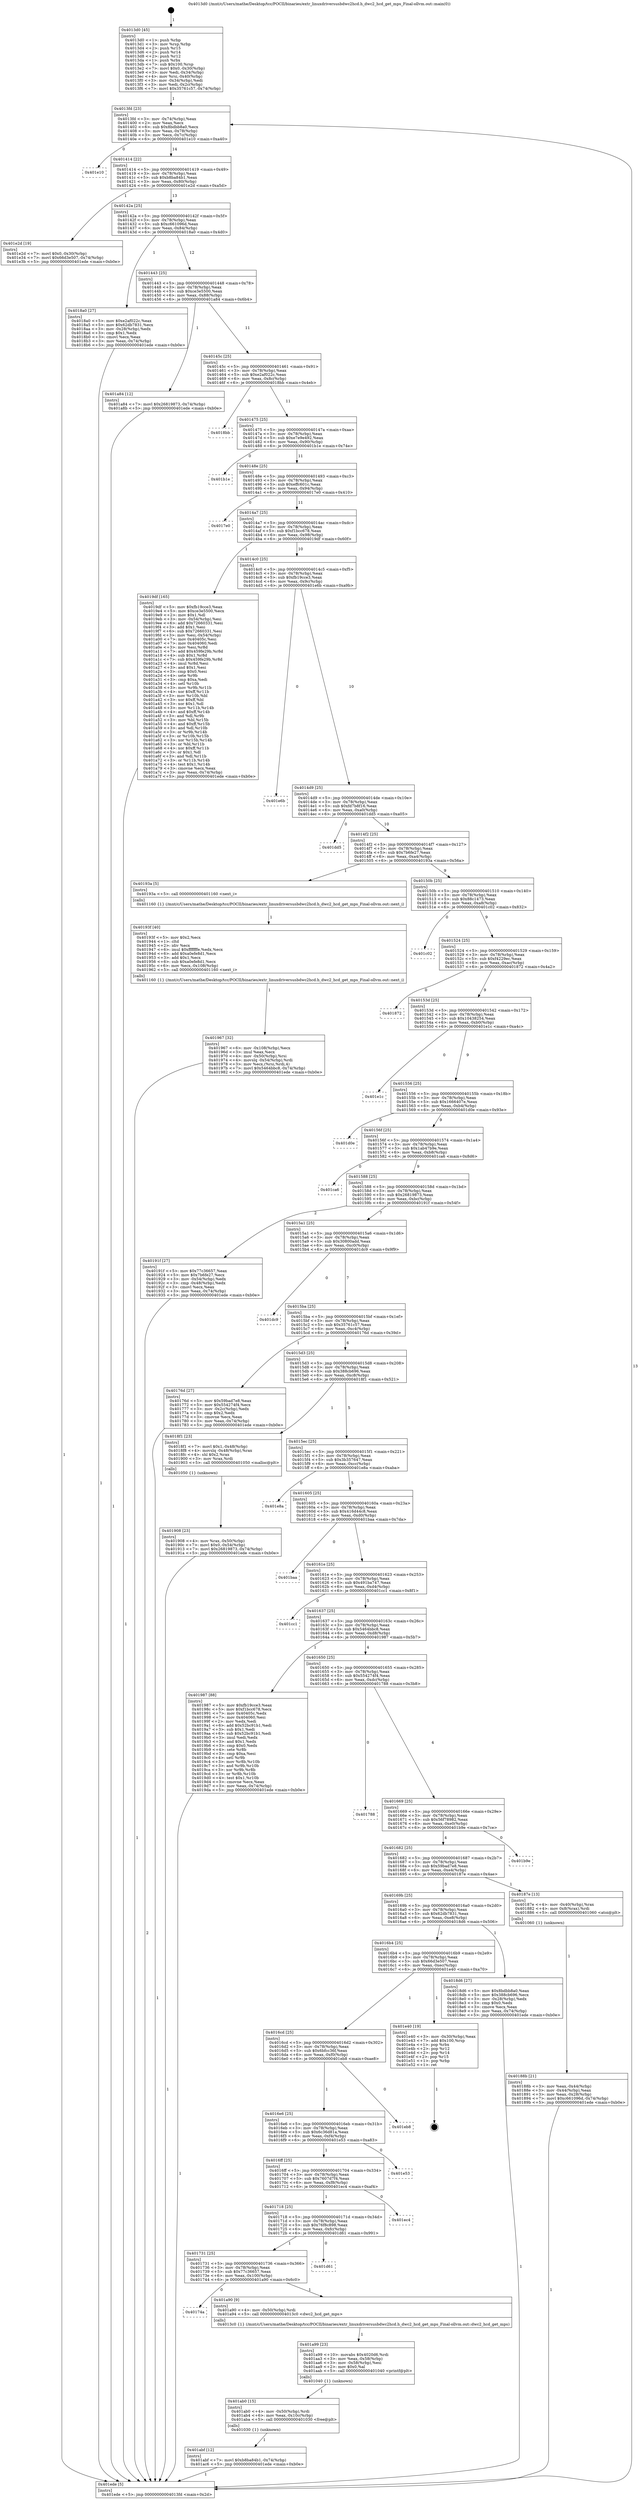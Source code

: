 digraph "0x4013d0" {
  label = "0x4013d0 (/mnt/c/Users/mathe/Desktop/tcc/POCII/binaries/extr_linuxdriversusbdwc2hcd.h_dwc2_hcd_get_mps_Final-ollvm.out::main(0))"
  labelloc = "t"
  node[shape=record]

  Entry [label="",width=0.3,height=0.3,shape=circle,fillcolor=black,style=filled]
  "0x4013fd" [label="{
     0x4013fd [23]\l
     | [instrs]\l
     &nbsp;&nbsp;0x4013fd \<+3\>: mov -0x74(%rbp),%eax\l
     &nbsp;&nbsp;0x401400 \<+2\>: mov %eax,%ecx\l
     &nbsp;&nbsp;0x401402 \<+6\>: sub $0x8bdbb8a0,%ecx\l
     &nbsp;&nbsp;0x401408 \<+3\>: mov %eax,-0x78(%rbp)\l
     &nbsp;&nbsp;0x40140b \<+3\>: mov %ecx,-0x7c(%rbp)\l
     &nbsp;&nbsp;0x40140e \<+6\>: je 0000000000401e10 \<main+0xa40\>\l
  }"]
  "0x401e10" [label="{
     0x401e10\l
  }", style=dashed]
  "0x401414" [label="{
     0x401414 [22]\l
     | [instrs]\l
     &nbsp;&nbsp;0x401414 \<+5\>: jmp 0000000000401419 \<main+0x49\>\l
     &nbsp;&nbsp;0x401419 \<+3\>: mov -0x78(%rbp),%eax\l
     &nbsp;&nbsp;0x40141c \<+5\>: sub $0xb8ba84b1,%eax\l
     &nbsp;&nbsp;0x401421 \<+3\>: mov %eax,-0x80(%rbp)\l
     &nbsp;&nbsp;0x401424 \<+6\>: je 0000000000401e2d \<main+0xa5d\>\l
  }"]
  Exit [label="",width=0.3,height=0.3,shape=circle,fillcolor=black,style=filled,peripheries=2]
  "0x401e2d" [label="{
     0x401e2d [19]\l
     | [instrs]\l
     &nbsp;&nbsp;0x401e2d \<+7\>: movl $0x0,-0x30(%rbp)\l
     &nbsp;&nbsp;0x401e34 \<+7\>: movl $0x66d3e507,-0x74(%rbp)\l
     &nbsp;&nbsp;0x401e3b \<+5\>: jmp 0000000000401ede \<main+0xb0e\>\l
  }"]
  "0x40142a" [label="{
     0x40142a [25]\l
     | [instrs]\l
     &nbsp;&nbsp;0x40142a \<+5\>: jmp 000000000040142f \<main+0x5f\>\l
     &nbsp;&nbsp;0x40142f \<+3\>: mov -0x78(%rbp),%eax\l
     &nbsp;&nbsp;0x401432 \<+5\>: sub $0xc661096d,%eax\l
     &nbsp;&nbsp;0x401437 \<+6\>: mov %eax,-0x84(%rbp)\l
     &nbsp;&nbsp;0x40143d \<+6\>: je 00000000004018a0 \<main+0x4d0\>\l
  }"]
  "0x401abf" [label="{
     0x401abf [12]\l
     | [instrs]\l
     &nbsp;&nbsp;0x401abf \<+7\>: movl $0xb8ba84b1,-0x74(%rbp)\l
     &nbsp;&nbsp;0x401ac6 \<+5\>: jmp 0000000000401ede \<main+0xb0e\>\l
  }"]
  "0x4018a0" [label="{
     0x4018a0 [27]\l
     | [instrs]\l
     &nbsp;&nbsp;0x4018a0 \<+5\>: mov $0xe2af022c,%eax\l
     &nbsp;&nbsp;0x4018a5 \<+5\>: mov $0x62db7831,%ecx\l
     &nbsp;&nbsp;0x4018aa \<+3\>: mov -0x28(%rbp),%edx\l
     &nbsp;&nbsp;0x4018ad \<+3\>: cmp $0x1,%edx\l
     &nbsp;&nbsp;0x4018b0 \<+3\>: cmovl %ecx,%eax\l
     &nbsp;&nbsp;0x4018b3 \<+3\>: mov %eax,-0x74(%rbp)\l
     &nbsp;&nbsp;0x4018b6 \<+5\>: jmp 0000000000401ede \<main+0xb0e\>\l
  }"]
  "0x401443" [label="{
     0x401443 [25]\l
     | [instrs]\l
     &nbsp;&nbsp;0x401443 \<+5\>: jmp 0000000000401448 \<main+0x78\>\l
     &nbsp;&nbsp;0x401448 \<+3\>: mov -0x78(%rbp),%eax\l
     &nbsp;&nbsp;0x40144b \<+5\>: sub $0xce3e5500,%eax\l
     &nbsp;&nbsp;0x401450 \<+6\>: mov %eax,-0x88(%rbp)\l
     &nbsp;&nbsp;0x401456 \<+6\>: je 0000000000401a84 \<main+0x6b4\>\l
  }"]
  "0x401ab0" [label="{
     0x401ab0 [15]\l
     | [instrs]\l
     &nbsp;&nbsp;0x401ab0 \<+4\>: mov -0x50(%rbp),%rdi\l
     &nbsp;&nbsp;0x401ab4 \<+6\>: mov %eax,-0x10c(%rbp)\l
     &nbsp;&nbsp;0x401aba \<+5\>: call 0000000000401030 \<free@plt\>\l
     | [calls]\l
     &nbsp;&nbsp;0x401030 \{1\} (unknown)\l
  }"]
  "0x401a84" [label="{
     0x401a84 [12]\l
     | [instrs]\l
     &nbsp;&nbsp;0x401a84 \<+7\>: movl $0x26819873,-0x74(%rbp)\l
     &nbsp;&nbsp;0x401a8b \<+5\>: jmp 0000000000401ede \<main+0xb0e\>\l
  }"]
  "0x40145c" [label="{
     0x40145c [25]\l
     | [instrs]\l
     &nbsp;&nbsp;0x40145c \<+5\>: jmp 0000000000401461 \<main+0x91\>\l
     &nbsp;&nbsp;0x401461 \<+3\>: mov -0x78(%rbp),%eax\l
     &nbsp;&nbsp;0x401464 \<+5\>: sub $0xe2af022c,%eax\l
     &nbsp;&nbsp;0x401469 \<+6\>: mov %eax,-0x8c(%rbp)\l
     &nbsp;&nbsp;0x40146f \<+6\>: je 00000000004018bb \<main+0x4eb\>\l
  }"]
  "0x401a99" [label="{
     0x401a99 [23]\l
     | [instrs]\l
     &nbsp;&nbsp;0x401a99 \<+10\>: movabs $0x4020d6,%rdi\l
     &nbsp;&nbsp;0x401aa3 \<+3\>: mov %eax,-0x58(%rbp)\l
     &nbsp;&nbsp;0x401aa6 \<+3\>: mov -0x58(%rbp),%esi\l
     &nbsp;&nbsp;0x401aa9 \<+2\>: mov $0x0,%al\l
     &nbsp;&nbsp;0x401aab \<+5\>: call 0000000000401040 \<printf@plt\>\l
     | [calls]\l
     &nbsp;&nbsp;0x401040 \{1\} (unknown)\l
  }"]
  "0x4018bb" [label="{
     0x4018bb\l
  }", style=dashed]
  "0x401475" [label="{
     0x401475 [25]\l
     | [instrs]\l
     &nbsp;&nbsp;0x401475 \<+5\>: jmp 000000000040147a \<main+0xaa\>\l
     &nbsp;&nbsp;0x40147a \<+3\>: mov -0x78(%rbp),%eax\l
     &nbsp;&nbsp;0x40147d \<+5\>: sub $0xe7e9e492,%eax\l
     &nbsp;&nbsp;0x401482 \<+6\>: mov %eax,-0x90(%rbp)\l
     &nbsp;&nbsp;0x401488 \<+6\>: je 0000000000401b1e \<main+0x74e\>\l
  }"]
  "0x40174a" [label="{
     0x40174a\l
  }", style=dashed]
  "0x401b1e" [label="{
     0x401b1e\l
  }", style=dashed]
  "0x40148e" [label="{
     0x40148e [25]\l
     | [instrs]\l
     &nbsp;&nbsp;0x40148e \<+5\>: jmp 0000000000401493 \<main+0xc3\>\l
     &nbsp;&nbsp;0x401493 \<+3\>: mov -0x78(%rbp),%eax\l
     &nbsp;&nbsp;0x401496 \<+5\>: sub $0xeffc601c,%eax\l
     &nbsp;&nbsp;0x40149b \<+6\>: mov %eax,-0x94(%rbp)\l
     &nbsp;&nbsp;0x4014a1 \<+6\>: je 00000000004017e0 \<main+0x410\>\l
  }"]
  "0x401a90" [label="{
     0x401a90 [9]\l
     | [instrs]\l
     &nbsp;&nbsp;0x401a90 \<+4\>: mov -0x50(%rbp),%rdi\l
     &nbsp;&nbsp;0x401a94 \<+5\>: call 00000000004013c0 \<dwc2_hcd_get_mps\>\l
     | [calls]\l
     &nbsp;&nbsp;0x4013c0 \{1\} (/mnt/c/Users/mathe/Desktop/tcc/POCII/binaries/extr_linuxdriversusbdwc2hcd.h_dwc2_hcd_get_mps_Final-ollvm.out::dwc2_hcd_get_mps)\l
  }"]
  "0x4017e0" [label="{
     0x4017e0\l
  }", style=dashed]
  "0x4014a7" [label="{
     0x4014a7 [25]\l
     | [instrs]\l
     &nbsp;&nbsp;0x4014a7 \<+5\>: jmp 00000000004014ac \<main+0xdc\>\l
     &nbsp;&nbsp;0x4014ac \<+3\>: mov -0x78(%rbp),%eax\l
     &nbsp;&nbsp;0x4014af \<+5\>: sub $0xf1bcc678,%eax\l
     &nbsp;&nbsp;0x4014b4 \<+6\>: mov %eax,-0x98(%rbp)\l
     &nbsp;&nbsp;0x4014ba \<+6\>: je 00000000004019df \<main+0x60f\>\l
  }"]
  "0x401731" [label="{
     0x401731 [25]\l
     | [instrs]\l
     &nbsp;&nbsp;0x401731 \<+5\>: jmp 0000000000401736 \<main+0x366\>\l
     &nbsp;&nbsp;0x401736 \<+3\>: mov -0x78(%rbp),%eax\l
     &nbsp;&nbsp;0x401739 \<+5\>: sub $0x77c36657,%eax\l
     &nbsp;&nbsp;0x40173e \<+6\>: mov %eax,-0x100(%rbp)\l
     &nbsp;&nbsp;0x401744 \<+6\>: je 0000000000401a90 \<main+0x6c0\>\l
  }"]
  "0x4019df" [label="{
     0x4019df [165]\l
     | [instrs]\l
     &nbsp;&nbsp;0x4019df \<+5\>: mov $0xfb19cce3,%eax\l
     &nbsp;&nbsp;0x4019e4 \<+5\>: mov $0xce3e5500,%ecx\l
     &nbsp;&nbsp;0x4019e9 \<+2\>: mov $0x1,%dl\l
     &nbsp;&nbsp;0x4019eb \<+3\>: mov -0x54(%rbp),%esi\l
     &nbsp;&nbsp;0x4019ee \<+6\>: add $0x72660331,%esi\l
     &nbsp;&nbsp;0x4019f4 \<+3\>: add $0x1,%esi\l
     &nbsp;&nbsp;0x4019f7 \<+6\>: sub $0x72660331,%esi\l
     &nbsp;&nbsp;0x4019fd \<+3\>: mov %esi,-0x54(%rbp)\l
     &nbsp;&nbsp;0x401a00 \<+7\>: mov 0x40405c,%esi\l
     &nbsp;&nbsp;0x401a07 \<+7\>: mov 0x404060,%edi\l
     &nbsp;&nbsp;0x401a0e \<+3\>: mov %esi,%r8d\l
     &nbsp;&nbsp;0x401a11 \<+7\>: add $0x459fe29b,%r8d\l
     &nbsp;&nbsp;0x401a18 \<+4\>: sub $0x1,%r8d\l
     &nbsp;&nbsp;0x401a1c \<+7\>: sub $0x459fe29b,%r8d\l
     &nbsp;&nbsp;0x401a23 \<+4\>: imul %r8d,%esi\l
     &nbsp;&nbsp;0x401a27 \<+3\>: and $0x1,%esi\l
     &nbsp;&nbsp;0x401a2a \<+3\>: cmp $0x0,%esi\l
     &nbsp;&nbsp;0x401a2d \<+4\>: sete %r9b\l
     &nbsp;&nbsp;0x401a31 \<+3\>: cmp $0xa,%edi\l
     &nbsp;&nbsp;0x401a34 \<+4\>: setl %r10b\l
     &nbsp;&nbsp;0x401a38 \<+3\>: mov %r9b,%r11b\l
     &nbsp;&nbsp;0x401a3b \<+4\>: xor $0xff,%r11b\l
     &nbsp;&nbsp;0x401a3f \<+3\>: mov %r10b,%bl\l
     &nbsp;&nbsp;0x401a42 \<+3\>: xor $0xff,%bl\l
     &nbsp;&nbsp;0x401a45 \<+3\>: xor $0x1,%dl\l
     &nbsp;&nbsp;0x401a48 \<+3\>: mov %r11b,%r14b\l
     &nbsp;&nbsp;0x401a4b \<+4\>: and $0xff,%r14b\l
     &nbsp;&nbsp;0x401a4f \<+3\>: and %dl,%r9b\l
     &nbsp;&nbsp;0x401a52 \<+3\>: mov %bl,%r15b\l
     &nbsp;&nbsp;0x401a55 \<+4\>: and $0xff,%r15b\l
     &nbsp;&nbsp;0x401a59 \<+3\>: and %dl,%r10b\l
     &nbsp;&nbsp;0x401a5c \<+3\>: or %r9b,%r14b\l
     &nbsp;&nbsp;0x401a5f \<+3\>: or %r10b,%r15b\l
     &nbsp;&nbsp;0x401a62 \<+3\>: xor %r15b,%r14b\l
     &nbsp;&nbsp;0x401a65 \<+3\>: or %bl,%r11b\l
     &nbsp;&nbsp;0x401a68 \<+4\>: xor $0xff,%r11b\l
     &nbsp;&nbsp;0x401a6c \<+3\>: or $0x1,%dl\l
     &nbsp;&nbsp;0x401a6f \<+3\>: and %dl,%r11b\l
     &nbsp;&nbsp;0x401a72 \<+3\>: or %r11b,%r14b\l
     &nbsp;&nbsp;0x401a75 \<+4\>: test $0x1,%r14b\l
     &nbsp;&nbsp;0x401a79 \<+3\>: cmovne %ecx,%eax\l
     &nbsp;&nbsp;0x401a7c \<+3\>: mov %eax,-0x74(%rbp)\l
     &nbsp;&nbsp;0x401a7f \<+5\>: jmp 0000000000401ede \<main+0xb0e\>\l
  }"]
  "0x4014c0" [label="{
     0x4014c0 [25]\l
     | [instrs]\l
     &nbsp;&nbsp;0x4014c0 \<+5\>: jmp 00000000004014c5 \<main+0xf5\>\l
     &nbsp;&nbsp;0x4014c5 \<+3\>: mov -0x78(%rbp),%eax\l
     &nbsp;&nbsp;0x4014c8 \<+5\>: sub $0xfb19cce3,%eax\l
     &nbsp;&nbsp;0x4014cd \<+6\>: mov %eax,-0x9c(%rbp)\l
     &nbsp;&nbsp;0x4014d3 \<+6\>: je 0000000000401e6b \<main+0xa9b\>\l
  }"]
  "0x401d61" [label="{
     0x401d61\l
  }", style=dashed]
  "0x401e6b" [label="{
     0x401e6b\l
  }", style=dashed]
  "0x4014d9" [label="{
     0x4014d9 [25]\l
     | [instrs]\l
     &nbsp;&nbsp;0x4014d9 \<+5\>: jmp 00000000004014de \<main+0x10e\>\l
     &nbsp;&nbsp;0x4014de \<+3\>: mov -0x78(%rbp),%eax\l
     &nbsp;&nbsp;0x4014e1 \<+5\>: sub $0xfd7b8f16,%eax\l
     &nbsp;&nbsp;0x4014e6 \<+6\>: mov %eax,-0xa0(%rbp)\l
     &nbsp;&nbsp;0x4014ec \<+6\>: je 0000000000401dd5 \<main+0xa05\>\l
  }"]
  "0x401718" [label="{
     0x401718 [25]\l
     | [instrs]\l
     &nbsp;&nbsp;0x401718 \<+5\>: jmp 000000000040171d \<main+0x34d\>\l
     &nbsp;&nbsp;0x40171d \<+3\>: mov -0x78(%rbp),%eax\l
     &nbsp;&nbsp;0x401720 \<+5\>: sub $0x76f8c898,%eax\l
     &nbsp;&nbsp;0x401725 \<+6\>: mov %eax,-0xfc(%rbp)\l
     &nbsp;&nbsp;0x40172b \<+6\>: je 0000000000401d61 \<main+0x991\>\l
  }"]
  "0x401dd5" [label="{
     0x401dd5\l
  }", style=dashed]
  "0x4014f2" [label="{
     0x4014f2 [25]\l
     | [instrs]\l
     &nbsp;&nbsp;0x4014f2 \<+5\>: jmp 00000000004014f7 \<main+0x127\>\l
     &nbsp;&nbsp;0x4014f7 \<+3\>: mov -0x78(%rbp),%eax\l
     &nbsp;&nbsp;0x4014fa \<+5\>: sub $0x7b6fe27,%eax\l
     &nbsp;&nbsp;0x4014ff \<+6\>: mov %eax,-0xa4(%rbp)\l
     &nbsp;&nbsp;0x401505 \<+6\>: je 000000000040193a \<main+0x56a\>\l
  }"]
  "0x401ec4" [label="{
     0x401ec4\l
  }", style=dashed]
  "0x40193a" [label="{
     0x40193a [5]\l
     | [instrs]\l
     &nbsp;&nbsp;0x40193a \<+5\>: call 0000000000401160 \<next_i\>\l
     | [calls]\l
     &nbsp;&nbsp;0x401160 \{1\} (/mnt/c/Users/mathe/Desktop/tcc/POCII/binaries/extr_linuxdriversusbdwc2hcd.h_dwc2_hcd_get_mps_Final-ollvm.out::next_i)\l
  }"]
  "0x40150b" [label="{
     0x40150b [25]\l
     | [instrs]\l
     &nbsp;&nbsp;0x40150b \<+5\>: jmp 0000000000401510 \<main+0x140\>\l
     &nbsp;&nbsp;0x401510 \<+3\>: mov -0x78(%rbp),%eax\l
     &nbsp;&nbsp;0x401513 \<+5\>: sub $0x88c1473,%eax\l
     &nbsp;&nbsp;0x401518 \<+6\>: mov %eax,-0xa8(%rbp)\l
     &nbsp;&nbsp;0x40151e \<+6\>: je 0000000000401c02 \<main+0x832\>\l
  }"]
  "0x4016ff" [label="{
     0x4016ff [25]\l
     | [instrs]\l
     &nbsp;&nbsp;0x4016ff \<+5\>: jmp 0000000000401704 \<main+0x334\>\l
     &nbsp;&nbsp;0x401704 \<+3\>: mov -0x78(%rbp),%eax\l
     &nbsp;&nbsp;0x401707 \<+5\>: sub $0x7607d7f4,%eax\l
     &nbsp;&nbsp;0x40170c \<+6\>: mov %eax,-0xf8(%rbp)\l
     &nbsp;&nbsp;0x401712 \<+6\>: je 0000000000401ec4 \<main+0xaf4\>\l
  }"]
  "0x401c02" [label="{
     0x401c02\l
  }", style=dashed]
  "0x401524" [label="{
     0x401524 [25]\l
     | [instrs]\l
     &nbsp;&nbsp;0x401524 \<+5\>: jmp 0000000000401529 \<main+0x159\>\l
     &nbsp;&nbsp;0x401529 \<+3\>: mov -0x78(%rbp),%eax\l
     &nbsp;&nbsp;0x40152c \<+5\>: sub $0xf4229ec,%eax\l
     &nbsp;&nbsp;0x401531 \<+6\>: mov %eax,-0xac(%rbp)\l
     &nbsp;&nbsp;0x401537 \<+6\>: je 0000000000401872 \<main+0x4a2\>\l
  }"]
  "0x401e53" [label="{
     0x401e53\l
  }", style=dashed]
  "0x401872" [label="{
     0x401872\l
  }", style=dashed]
  "0x40153d" [label="{
     0x40153d [25]\l
     | [instrs]\l
     &nbsp;&nbsp;0x40153d \<+5\>: jmp 0000000000401542 \<main+0x172\>\l
     &nbsp;&nbsp;0x401542 \<+3\>: mov -0x78(%rbp),%eax\l
     &nbsp;&nbsp;0x401545 \<+5\>: sub $0x10438254,%eax\l
     &nbsp;&nbsp;0x40154a \<+6\>: mov %eax,-0xb0(%rbp)\l
     &nbsp;&nbsp;0x401550 \<+6\>: je 0000000000401e1c \<main+0xa4c\>\l
  }"]
  "0x4016e6" [label="{
     0x4016e6 [25]\l
     | [instrs]\l
     &nbsp;&nbsp;0x4016e6 \<+5\>: jmp 00000000004016eb \<main+0x31b\>\l
     &nbsp;&nbsp;0x4016eb \<+3\>: mov -0x78(%rbp),%eax\l
     &nbsp;&nbsp;0x4016ee \<+5\>: sub $0x6c36d81a,%eax\l
     &nbsp;&nbsp;0x4016f3 \<+6\>: mov %eax,-0xf4(%rbp)\l
     &nbsp;&nbsp;0x4016f9 \<+6\>: je 0000000000401e53 \<main+0xa83\>\l
  }"]
  "0x401e1c" [label="{
     0x401e1c\l
  }", style=dashed]
  "0x401556" [label="{
     0x401556 [25]\l
     | [instrs]\l
     &nbsp;&nbsp;0x401556 \<+5\>: jmp 000000000040155b \<main+0x18b\>\l
     &nbsp;&nbsp;0x40155b \<+3\>: mov -0x78(%rbp),%eax\l
     &nbsp;&nbsp;0x40155e \<+5\>: sub $0x1666407e,%eax\l
     &nbsp;&nbsp;0x401563 \<+6\>: mov %eax,-0xb4(%rbp)\l
     &nbsp;&nbsp;0x401569 \<+6\>: je 0000000000401d0e \<main+0x93e\>\l
  }"]
  "0x401eb8" [label="{
     0x401eb8\l
  }", style=dashed]
  "0x401d0e" [label="{
     0x401d0e\l
  }", style=dashed]
  "0x40156f" [label="{
     0x40156f [25]\l
     | [instrs]\l
     &nbsp;&nbsp;0x40156f \<+5\>: jmp 0000000000401574 \<main+0x1a4\>\l
     &nbsp;&nbsp;0x401574 \<+3\>: mov -0x78(%rbp),%eax\l
     &nbsp;&nbsp;0x401577 \<+5\>: sub $0x1ab47b9e,%eax\l
     &nbsp;&nbsp;0x40157c \<+6\>: mov %eax,-0xb8(%rbp)\l
     &nbsp;&nbsp;0x401582 \<+6\>: je 0000000000401ca6 \<main+0x8d6\>\l
  }"]
  "0x4016cd" [label="{
     0x4016cd [25]\l
     | [instrs]\l
     &nbsp;&nbsp;0x4016cd \<+5\>: jmp 00000000004016d2 \<main+0x302\>\l
     &nbsp;&nbsp;0x4016d2 \<+3\>: mov -0x78(%rbp),%eax\l
     &nbsp;&nbsp;0x4016d5 \<+5\>: sub $0x6bfcc36f,%eax\l
     &nbsp;&nbsp;0x4016da \<+6\>: mov %eax,-0xf0(%rbp)\l
     &nbsp;&nbsp;0x4016e0 \<+6\>: je 0000000000401eb8 \<main+0xae8\>\l
  }"]
  "0x401ca6" [label="{
     0x401ca6\l
  }", style=dashed]
  "0x401588" [label="{
     0x401588 [25]\l
     | [instrs]\l
     &nbsp;&nbsp;0x401588 \<+5\>: jmp 000000000040158d \<main+0x1bd\>\l
     &nbsp;&nbsp;0x40158d \<+3\>: mov -0x78(%rbp),%eax\l
     &nbsp;&nbsp;0x401590 \<+5\>: sub $0x26819873,%eax\l
     &nbsp;&nbsp;0x401595 \<+6\>: mov %eax,-0xbc(%rbp)\l
     &nbsp;&nbsp;0x40159b \<+6\>: je 000000000040191f \<main+0x54f\>\l
  }"]
  "0x401e40" [label="{
     0x401e40 [19]\l
     | [instrs]\l
     &nbsp;&nbsp;0x401e40 \<+3\>: mov -0x30(%rbp),%eax\l
     &nbsp;&nbsp;0x401e43 \<+7\>: add $0x100,%rsp\l
     &nbsp;&nbsp;0x401e4a \<+1\>: pop %rbx\l
     &nbsp;&nbsp;0x401e4b \<+2\>: pop %r12\l
     &nbsp;&nbsp;0x401e4d \<+2\>: pop %r14\l
     &nbsp;&nbsp;0x401e4f \<+2\>: pop %r15\l
     &nbsp;&nbsp;0x401e51 \<+1\>: pop %rbp\l
     &nbsp;&nbsp;0x401e52 \<+1\>: ret\l
  }"]
  "0x40191f" [label="{
     0x40191f [27]\l
     | [instrs]\l
     &nbsp;&nbsp;0x40191f \<+5\>: mov $0x77c36657,%eax\l
     &nbsp;&nbsp;0x401924 \<+5\>: mov $0x7b6fe27,%ecx\l
     &nbsp;&nbsp;0x401929 \<+3\>: mov -0x54(%rbp),%edx\l
     &nbsp;&nbsp;0x40192c \<+3\>: cmp -0x48(%rbp),%edx\l
     &nbsp;&nbsp;0x40192f \<+3\>: cmovl %ecx,%eax\l
     &nbsp;&nbsp;0x401932 \<+3\>: mov %eax,-0x74(%rbp)\l
     &nbsp;&nbsp;0x401935 \<+5\>: jmp 0000000000401ede \<main+0xb0e\>\l
  }"]
  "0x4015a1" [label="{
     0x4015a1 [25]\l
     | [instrs]\l
     &nbsp;&nbsp;0x4015a1 \<+5\>: jmp 00000000004015a6 \<main+0x1d6\>\l
     &nbsp;&nbsp;0x4015a6 \<+3\>: mov -0x78(%rbp),%eax\l
     &nbsp;&nbsp;0x4015a9 \<+5\>: sub $0x30800add,%eax\l
     &nbsp;&nbsp;0x4015ae \<+6\>: mov %eax,-0xc0(%rbp)\l
     &nbsp;&nbsp;0x4015b4 \<+6\>: je 0000000000401dc9 \<main+0x9f9\>\l
  }"]
  "0x401967" [label="{
     0x401967 [32]\l
     | [instrs]\l
     &nbsp;&nbsp;0x401967 \<+6\>: mov -0x108(%rbp),%ecx\l
     &nbsp;&nbsp;0x40196d \<+3\>: imul %eax,%ecx\l
     &nbsp;&nbsp;0x401970 \<+4\>: mov -0x50(%rbp),%rsi\l
     &nbsp;&nbsp;0x401974 \<+4\>: movslq -0x54(%rbp),%rdi\l
     &nbsp;&nbsp;0x401978 \<+3\>: mov %ecx,(%rsi,%rdi,4)\l
     &nbsp;&nbsp;0x40197b \<+7\>: movl $0x5464bbc8,-0x74(%rbp)\l
     &nbsp;&nbsp;0x401982 \<+5\>: jmp 0000000000401ede \<main+0xb0e\>\l
  }"]
  "0x401dc9" [label="{
     0x401dc9\l
  }", style=dashed]
  "0x4015ba" [label="{
     0x4015ba [25]\l
     | [instrs]\l
     &nbsp;&nbsp;0x4015ba \<+5\>: jmp 00000000004015bf \<main+0x1ef\>\l
     &nbsp;&nbsp;0x4015bf \<+3\>: mov -0x78(%rbp),%eax\l
     &nbsp;&nbsp;0x4015c2 \<+5\>: sub $0x35761c57,%eax\l
     &nbsp;&nbsp;0x4015c7 \<+6\>: mov %eax,-0xc4(%rbp)\l
     &nbsp;&nbsp;0x4015cd \<+6\>: je 000000000040176d \<main+0x39d\>\l
  }"]
  "0x40193f" [label="{
     0x40193f [40]\l
     | [instrs]\l
     &nbsp;&nbsp;0x40193f \<+5\>: mov $0x2,%ecx\l
     &nbsp;&nbsp;0x401944 \<+1\>: cltd\l
     &nbsp;&nbsp;0x401945 \<+2\>: idiv %ecx\l
     &nbsp;&nbsp;0x401947 \<+6\>: imul $0xfffffffe,%edx,%ecx\l
     &nbsp;&nbsp;0x40194d \<+6\>: add $0xa0efe8d1,%ecx\l
     &nbsp;&nbsp;0x401953 \<+3\>: add $0x1,%ecx\l
     &nbsp;&nbsp;0x401956 \<+6\>: sub $0xa0efe8d1,%ecx\l
     &nbsp;&nbsp;0x40195c \<+6\>: mov %ecx,-0x108(%rbp)\l
     &nbsp;&nbsp;0x401962 \<+5\>: call 0000000000401160 \<next_i\>\l
     | [calls]\l
     &nbsp;&nbsp;0x401160 \{1\} (/mnt/c/Users/mathe/Desktop/tcc/POCII/binaries/extr_linuxdriversusbdwc2hcd.h_dwc2_hcd_get_mps_Final-ollvm.out::next_i)\l
  }"]
  "0x40176d" [label="{
     0x40176d [27]\l
     | [instrs]\l
     &nbsp;&nbsp;0x40176d \<+5\>: mov $0x59bad7e8,%eax\l
     &nbsp;&nbsp;0x401772 \<+5\>: mov $0x554274f4,%ecx\l
     &nbsp;&nbsp;0x401777 \<+3\>: mov -0x2c(%rbp),%edx\l
     &nbsp;&nbsp;0x40177a \<+3\>: cmp $0x2,%edx\l
     &nbsp;&nbsp;0x40177d \<+3\>: cmovne %ecx,%eax\l
     &nbsp;&nbsp;0x401780 \<+3\>: mov %eax,-0x74(%rbp)\l
     &nbsp;&nbsp;0x401783 \<+5\>: jmp 0000000000401ede \<main+0xb0e\>\l
  }"]
  "0x4015d3" [label="{
     0x4015d3 [25]\l
     | [instrs]\l
     &nbsp;&nbsp;0x4015d3 \<+5\>: jmp 00000000004015d8 \<main+0x208\>\l
     &nbsp;&nbsp;0x4015d8 \<+3\>: mov -0x78(%rbp),%eax\l
     &nbsp;&nbsp;0x4015db \<+5\>: sub $0x388cb696,%eax\l
     &nbsp;&nbsp;0x4015e0 \<+6\>: mov %eax,-0xc8(%rbp)\l
     &nbsp;&nbsp;0x4015e6 \<+6\>: je 00000000004018f1 \<main+0x521\>\l
  }"]
  "0x401ede" [label="{
     0x401ede [5]\l
     | [instrs]\l
     &nbsp;&nbsp;0x401ede \<+5\>: jmp 00000000004013fd \<main+0x2d\>\l
  }"]
  "0x4013d0" [label="{
     0x4013d0 [45]\l
     | [instrs]\l
     &nbsp;&nbsp;0x4013d0 \<+1\>: push %rbp\l
     &nbsp;&nbsp;0x4013d1 \<+3\>: mov %rsp,%rbp\l
     &nbsp;&nbsp;0x4013d4 \<+2\>: push %r15\l
     &nbsp;&nbsp;0x4013d6 \<+2\>: push %r14\l
     &nbsp;&nbsp;0x4013d8 \<+2\>: push %r12\l
     &nbsp;&nbsp;0x4013da \<+1\>: push %rbx\l
     &nbsp;&nbsp;0x4013db \<+7\>: sub $0x100,%rsp\l
     &nbsp;&nbsp;0x4013e2 \<+7\>: movl $0x0,-0x30(%rbp)\l
     &nbsp;&nbsp;0x4013e9 \<+3\>: mov %edi,-0x34(%rbp)\l
     &nbsp;&nbsp;0x4013ec \<+4\>: mov %rsi,-0x40(%rbp)\l
     &nbsp;&nbsp;0x4013f0 \<+3\>: mov -0x34(%rbp),%edi\l
     &nbsp;&nbsp;0x4013f3 \<+3\>: mov %edi,-0x2c(%rbp)\l
     &nbsp;&nbsp;0x4013f6 \<+7\>: movl $0x35761c57,-0x74(%rbp)\l
  }"]
  "0x401908" [label="{
     0x401908 [23]\l
     | [instrs]\l
     &nbsp;&nbsp;0x401908 \<+4\>: mov %rax,-0x50(%rbp)\l
     &nbsp;&nbsp;0x40190c \<+7\>: movl $0x0,-0x54(%rbp)\l
     &nbsp;&nbsp;0x401913 \<+7\>: movl $0x26819873,-0x74(%rbp)\l
     &nbsp;&nbsp;0x40191a \<+5\>: jmp 0000000000401ede \<main+0xb0e\>\l
  }"]
  "0x4018f1" [label="{
     0x4018f1 [23]\l
     | [instrs]\l
     &nbsp;&nbsp;0x4018f1 \<+7\>: movl $0x1,-0x48(%rbp)\l
     &nbsp;&nbsp;0x4018f8 \<+4\>: movslq -0x48(%rbp),%rax\l
     &nbsp;&nbsp;0x4018fc \<+4\>: shl $0x2,%rax\l
     &nbsp;&nbsp;0x401900 \<+3\>: mov %rax,%rdi\l
     &nbsp;&nbsp;0x401903 \<+5\>: call 0000000000401050 \<malloc@plt\>\l
     | [calls]\l
     &nbsp;&nbsp;0x401050 \{1\} (unknown)\l
  }"]
  "0x4015ec" [label="{
     0x4015ec [25]\l
     | [instrs]\l
     &nbsp;&nbsp;0x4015ec \<+5\>: jmp 00000000004015f1 \<main+0x221\>\l
     &nbsp;&nbsp;0x4015f1 \<+3\>: mov -0x78(%rbp),%eax\l
     &nbsp;&nbsp;0x4015f4 \<+5\>: sub $0x3b357647,%eax\l
     &nbsp;&nbsp;0x4015f9 \<+6\>: mov %eax,-0xcc(%rbp)\l
     &nbsp;&nbsp;0x4015ff \<+6\>: je 0000000000401e8a \<main+0xaba\>\l
  }"]
  "0x4016b4" [label="{
     0x4016b4 [25]\l
     | [instrs]\l
     &nbsp;&nbsp;0x4016b4 \<+5\>: jmp 00000000004016b9 \<main+0x2e9\>\l
     &nbsp;&nbsp;0x4016b9 \<+3\>: mov -0x78(%rbp),%eax\l
     &nbsp;&nbsp;0x4016bc \<+5\>: sub $0x66d3e507,%eax\l
     &nbsp;&nbsp;0x4016c1 \<+6\>: mov %eax,-0xec(%rbp)\l
     &nbsp;&nbsp;0x4016c7 \<+6\>: je 0000000000401e40 \<main+0xa70\>\l
  }"]
  "0x401e8a" [label="{
     0x401e8a\l
  }", style=dashed]
  "0x401605" [label="{
     0x401605 [25]\l
     | [instrs]\l
     &nbsp;&nbsp;0x401605 \<+5\>: jmp 000000000040160a \<main+0x23a\>\l
     &nbsp;&nbsp;0x40160a \<+3\>: mov -0x78(%rbp),%eax\l
     &nbsp;&nbsp;0x40160d \<+5\>: sub $0x416d44c8,%eax\l
     &nbsp;&nbsp;0x401612 \<+6\>: mov %eax,-0xd0(%rbp)\l
     &nbsp;&nbsp;0x401618 \<+6\>: je 0000000000401baa \<main+0x7da\>\l
  }"]
  "0x4018d6" [label="{
     0x4018d6 [27]\l
     | [instrs]\l
     &nbsp;&nbsp;0x4018d6 \<+5\>: mov $0x8bdbb8a0,%eax\l
     &nbsp;&nbsp;0x4018db \<+5\>: mov $0x388cb696,%ecx\l
     &nbsp;&nbsp;0x4018e0 \<+3\>: mov -0x28(%rbp),%edx\l
     &nbsp;&nbsp;0x4018e3 \<+3\>: cmp $0x0,%edx\l
     &nbsp;&nbsp;0x4018e6 \<+3\>: cmove %ecx,%eax\l
     &nbsp;&nbsp;0x4018e9 \<+3\>: mov %eax,-0x74(%rbp)\l
     &nbsp;&nbsp;0x4018ec \<+5\>: jmp 0000000000401ede \<main+0xb0e\>\l
  }"]
  "0x401baa" [label="{
     0x401baa\l
  }", style=dashed]
  "0x40161e" [label="{
     0x40161e [25]\l
     | [instrs]\l
     &nbsp;&nbsp;0x40161e \<+5\>: jmp 0000000000401623 \<main+0x253\>\l
     &nbsp;&nbsp;0x401623 \<+3\>: mov -0x78(%rbp),%eax\l
     &nbsp;&nbsp;0x401626 \<+5\>: sub $0x491ba747,%eax\l
     &nbsp;&nbsp;0x40162b \<+6\>: mov %eax,-0xd4(%rbp)\l
     &nbsp;&nbsp;0x401631 \<+6\>: je 0000000000401cc1 \<main+0x8f1\>\l
  }"]
  "0x40188b" [label="{
     0x40188b [21]\l
     | [instrs]\l
     &nbsp;&nbsp;0x40188b \<+3\>: mov %eax,-0x44(%rbp)\l
     &nbsp;&nbsp;0x40188e \<+3\>: mov -0x44(%rbp),%eax\l
     &nbsp;&nbsp;0x401891 \<+3\>: mov %eax,-0x28(%rbp)\l
     &nbsp;&nbsp;0x401894 \<+7\>: movl $0xc661096d,-0x74(%rbp)\l
     &nbsp;&nbsp;0x40189b \<+5\>: jmp 0000000000401ede \<main+0xb0e\>\l
  }"]
  "0x401cc1" [label="{
     0x401cc1\l
  }", style=dashed]
  "0x401637" [label="{
     0x401637 [25]\l
     | [instrs]\l
     &nbsp;&nbsp;0x401637 \<+5\>: jmp 000000000040163c \<main+0x26c\>\l
     &nbsp;&nbsp;0x40163c \<+3\>: mov -0x78(%rbp),%eax\l
     &nbsp;&nbsp;0x40163f \<+5\>: sub $0x5464bbc8,%eax\l
     &nbsp;&nbsp;0x401644 \<+6\>: mov %eax,-0xd8(%rbp)\l
     &nbsp;&nbsp;0x40164a \<+6\>: je 0000000000401987 \<main+0x5b7\>\l
  }"]
  "0x40169b" [label="{
     0x40169b [25]\l
     | [instrs]\l
     &nbsp;&nbsp;0x40169b \<+5\>: jmp 00000000004016a0 \<main+0x2d0\>\l
     &nbsp;&nbsp;0x4016a0 \<+3\>: mov -0x78(%rbp),%eax\l
     &nbsp;&nbsp;0x4016a3 \<+5\>: sub $0x62db7831,%eax\l
     &nbsp;&nbsp;0x4016a8 \<+6\>: mov %eax,-0xe8(%rbp)\l
     &nbsp;&nbsp;0x4016ae \<+6\>: je 00000000004018d6 \<main+0x506\>\l
  }"]
  "0x401987" [label="{
     0x401987 [88]\l
     | [instrs]\l
     &nbsp;&nbsp;0x401987 \<+5\>: mov $0xfb19cce3,%eax\l
     &nbsp;&nbsp;0x40198c \<+5\>: mov $0xf1bcc678,%ecx\l
     &nbsp;&nbsp;0x401991 \<+7\>: mov 0x40405c,%edx\l
     &nbsp;&nbsp;0x401998 \<+7\>: mov 0x404060,%esi\l
     &nbsp;&nbsp;0x40199f \<+2\>: mov %edx,%edi\l
     &nbsp;&nbsp;0x4019a1 \<+6\>: add $0x52bc91b1,%edi\l
     &nbsp;&nbsp;0x4019a7 \<+3\>: sub $0x1,%edi\l
     &nbsp;&nbsp;0x4019aa \<+6\>: sub $0x52bc91b1,%edi\l
     &nbsp;&nbsp;0x4019b0 \<+3\>: imul %edi,%edx\l
     &nbsp;&nbsp;0x4019b3 \<+3\>: and $0x1,%edx\l
     &nbsp;&nbsp;0x4019b6 \<+3\>: cmp $0x0,%edx\l
     &nbsp;&nbsp;0x4019b9 \<+4\>: sete %r8b\l
     &nbsp;&nbsp;0x4019bd \<+3\>: cmp $0xa,%esi\l
     &nbsp;&nbsp;0x4019c0 \<+4\>: setl %r9b\l
     &nbsp;&nbsp;0x4019c4 \<+3\>: mov %r8b,%r10b\l
     &nbsp;&nbsp;0x4019c7 \<+3\>: and %r9b,%r10b\l
     &nbsp;&nbsp;0x4019ca \<+3\>: xor %r9b,%r8b\l
     &nbsp;&nbsp;0x4019cd \<+3\>: or %r8b,%r10b\l
     &nbsp;&nbsp;0x4019d0 \<+4\>: test $0x1,%r10b\l
     &nbsp;&nbsp;0x4019d4 \<+3\>: cmovne %ecx,%eax\l
     &nbsp;&nbsp;0x4019d7 \<+3\>: mov %eax,-0x74(%rbp)\l
     &nbsp;&nbsp;0x4019da \<+5\>: jmp 0000000000401ede \<main+0xb0e\>\l
  }"]
  "0x401650" [label="{
     0x401650 [25]\l
     | [instrs]\l
     &nbsp;&nbsp;0x401650 \<+5\>: jmp 0000000000401655 \<main+0x285\>\l
     &nbsp;&nbsp;0x401655 \<+3\>: mov -0x78(%rbp),%eax\l
     &nbsp;&nbsp;0x401658 \<+5\>: sub $0x554274f4,%eax\l
     &nbsp;&nbsp;0x40165d \<+6\>: mov %eax,-0xdc(%rbp)\l
     &nbsp;&nbsp;0x401663 \<+6\>: je 0000000000401788 \<main+0x3b8\>\l
  }"]
  "0x40187e" [label="{
     0x40187e [13]\l
     | [instrs]\l
     &nbsp;&nbsp;0x40187e \<+4\>: mov -0x40(%rbp),%rax\l
     &nbsp;&nbsp;0x401882 \<+4\>: mov 0x8(%rax),%rdi\l
     &nbsp;&nbsp;0x401886 \<+5\>: call 0000000000401060 \<atoi@plt\>\l
     | [calls]\l
     &nbsp;&nbsp;0x401060 \{1\} (unknown)\l
  }"]
  "0x401788" [label="{
     0x401788\l
  }", style=dashed]
  "0x401669" [label="{
     0x401669 [25]\l
     | [instrs]\l
     &nbsp;&nbsp;0x401669 \<+5\>: jmp 000000000040166e \<main+0x29e\>\l
     &nbsp;&nbsp;0x40166e \<+3\>: mov -0x78(%rbp),%eax\l
     &nbsp;&nbsp;0x401671 \<+5\>: sub $0x56f78982,%eax\l
     &nbsp;&nbsp;0x401676 \<+6\>: mov %eax,-0xe0(%rbp)\l
     &nbsp;&nbsp;0x40167c \<+6\>: je 0000000000401b9e \<main+0x7ce\>\l
  }"]
  "0x401682" [label="{
     0x401682 [25]\l
     | [instrs]\l
     &nbsp;&nbsp;0x401682 \<+5\>: jmp 0000000000401687 \<main+0x2b7\>\l
     &nbsp;&nbsp;0x401687 \<+3\>: mov -0x78(%rbp),%eax\l
     &nbsp;&nbsp;0x40168a \<+5\>: sub $0x59bad7e8,%eax\l
     &nbsp;&nbsp;0x40168f \<+6\>: mov %eax,-0xe4(%rbp)\l
     &nbsp;&nbsp;0x401695 \<+6\>: je 000000000040187e \<main+0x4ae\>\l
  }"]
  "0x401b9e" [label="{
     0x401b9e\l
  }", style=dashed]
  Entry -> "0x4013d0" [label=" 1"]
  "0x4013fd" -> "0x401e10" [label=" 0"]
  "0x4013fd" -> "0x401414" [label=" 14"]
  "0x401e40" -> Exit [label=" 1"]
  "0x401414" -> "0x401e2d" [label=" 1"]
  "0x401414" -> "0x40142a" [label=" 13"]
  "0x401e2d" -> "0x401ede" [label=" 1"]
  "0x40142a" -> "0x4018a0" [label=" 1"]
  "0x40142a" -> "0x401443" [label=" 12"]
  "0x401abf" -> "0x401ede" [label=" 1"]
  "0x401443" -> "0x401a84" [label=" 1"]
  "0x401443" -> "0x40145c" [label=" 11"]
  "0x401ab0" -> "0x401abf" [label=" 1"]
  "0x40145c" -> "0x4018bb" [label=" 0"]
  "0x40145c" -> "0x401475" [label=" 11"]
  "0x401a99" -> "0x401ab0" [label=" 1"]
  "0x401475" -> "0x401b1e" [label=" 0"]
  "0x401475" -> "0x40148e" [label=" 11"]
  "0x401a90" -> "0x401a99" [label=" 1"]
  "0x40148e" -> "0x4017e0" [label=" 0"]
  "0x40148e" -> "0x4014a7" [label=" 11"]
  "0x401731" -> "0x40174a" [label=" 0"]
  "0x4014a7" -> "0x4019df" [label=" 1"]
  "0x4014a7" -> "0x4014c0" [label=" 10"]
  "0x401731" -> "0x401a90" [label=" 1"]
  "0x4014c0" -> "0x401e6b" [label=" 0"]
  "0x4014c0" -> "0x4014d9" [label=" 10"]
  "0x401718" -> "0x401731" [label=" 1"]
  "0x4014d9" -> "0x401dd5" [label=" 0"]
  "0x4014d9" -> "0x4014f2" [label=" 10"]
  "0x401718" -> "0x401d61" [label=" 0"]
  "0x4014f2" -> "0x40193a" [label=" 1"]
  "0x4014f2" -> "0x40150b" [label=" 9"]
  "0x4016ff" -> "0x401718" [label=" 1"]
  "0x40150b" -> "0x401c02" [label=" 0"]
  "0x40150b" -> "0x401524" [label=" 9"]
  "0x4016ff" -> "0x401ec4" [label=" 0"]
  "0x401524" -> "0x401872" [label=" 0"]
  "0x401524" -> "0x40153d" [label=" 9"]
  "0x4016e6" -> "0x4016ff" [label=" 1"]
  "0x40153d" -> "0x401e1c" [label=" 0"]
  "0x40153d" -> "0x401556" [label=" 9"]
  "0x4016e6" -> "0x401e53" [label=" 0"]
  "0x401556" -> "0x401d0e" [label=" 0"]
  "0x401556" -> "0x40156f" [label=" 9"]
  "0x4016cd" -> "0x4016e6" [label=" 1"]
  "0x40156f" -> "0x401ca6" [label=" 0"]
  "0x40156f" -> "0x401588" [label=" 9"]
  "0x4016cd" -> "0x401eb8" [label=" 0"]
  "0x401588" -> "0x40191f" [label=" 2"]
  "0x401588" -> "0x4015a1" [label=" 7"]
  "0x4016b4" -> "0x4016cd" [label=" 1"]
  "0x4015a1" -> "0x401dc9" [label=" 0"]
  "0x4015a1" -> "0x4015ba" [label=" 7"]
  "0x4016b4" -> "0x401e40" [label=" 1"]
  "0x4015ba" -> "0x40176d" [label=" 1"]
  "0x4015ba" -> "0x4015d3" [label=" 6"]
  "0x40176d" -> "0x401ede" [label=" 1"]
  "0x4013d0" -> "0x4013fd" [label=" 1"]
  "0x401ede" -> "0x4013fd" [label=" 13"]
  "0x401a84" -> "0x401ede" [label=" 1"]
  "0x4015d3" -> "0x4018f1" [label=" 1"]
  "0x4015d3" -> "0x4015ec" [label=" 5"]
  "0x4019df" -> "0x401ede" [label=" 1"]
  "0x4015ec" -> "0x401e8a" [label=" 0"]
  "0x4015ec" -> "0x401605" [label=" 5"]
  "0x401987" -> "0x401ede" [label=" 1"]
  "0x401605" -> "0x401baa" [label=" 0"]
  "0x401605" -> "0x40161e" [label=" 5"]
  "0x401967" -> "0x401ede" [label=" 1"]
  "0x40161e" -> "0x401cc1" [label=" 0"]
  "0x40161e" -> "0x401637" [label=" 5"]
  "0x40193a" -> "0x40193f" [label=" 1"]
  "0x401637" -> "0x401987" [label=" 1"]
  "0x401637" -> "0x401650" [label=" 4"]
  "0x40191f" -> "0x401ede" [label=" 2"]
  "0x401650" -> "0x401788" [label=" 0"]
  "0x401650" -> "0x401669" [label=" 4"]
  "0x401908" -> "0x401ede" [label=" 1"]
  "0x401669" -> "0x401b9e" [label=" 0"]
  "0x401669" -> "0x401682" [label=" 4"]
  "0x4018f1" -> "0x401908" [label=" 1"]
  "0x401682" -> "0x40187e" [label=" 1"]
  "0x401682" -> "0x40169b" [label=" 3"]
  "0x40187e" -> "0x40188b" [label=" 1"]
  "0x40188b" -> "0x401ede" [label=" 1"]
  "0x4018a0" -> "0x401ede" [label=" 1"]
  "0x40193f" -> "0x401967" [label=" 1"]
  "0x40169b" -> "0x4018d6" [label=" 1"]
  "0x40169b" -> "0x4016b4" [label=" 2"]
  "0x4018d6" -> "0x401ede" [label=" 1"]
}
